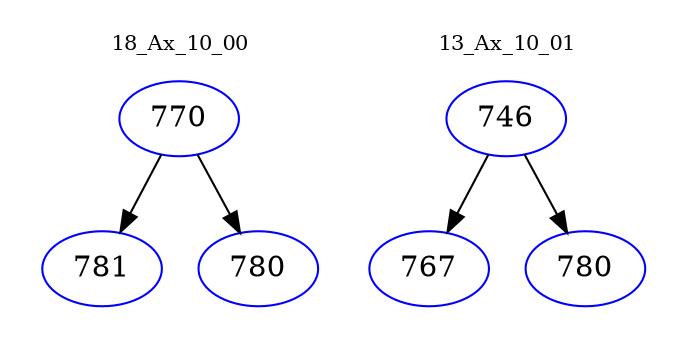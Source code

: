 digraph{
subgraph cluster_0 {
color = white
label = "18_Ax_10_00";
fontsize=10;
T0_770 [label="770", color="blue"]
T0_770 -> T0_781 [color="black"]
T0_781 [label="781", color="blue"]
T0_770 -> T0_780 [color="black"]
T0_780 [label="780", color="blue"]
}
subgraph cluster_1 {
color = white
label = "13_Ax_10_01";
fontsize=10;
T1_746 [label="746", color="blue"]
T1_746 -> T1_767 [color="black"]
T1_767 [label="767", color="blue"]
T1_746 -> T1_780 [color="black"]
T1_780 [label="780", color="blue"]
}
}
